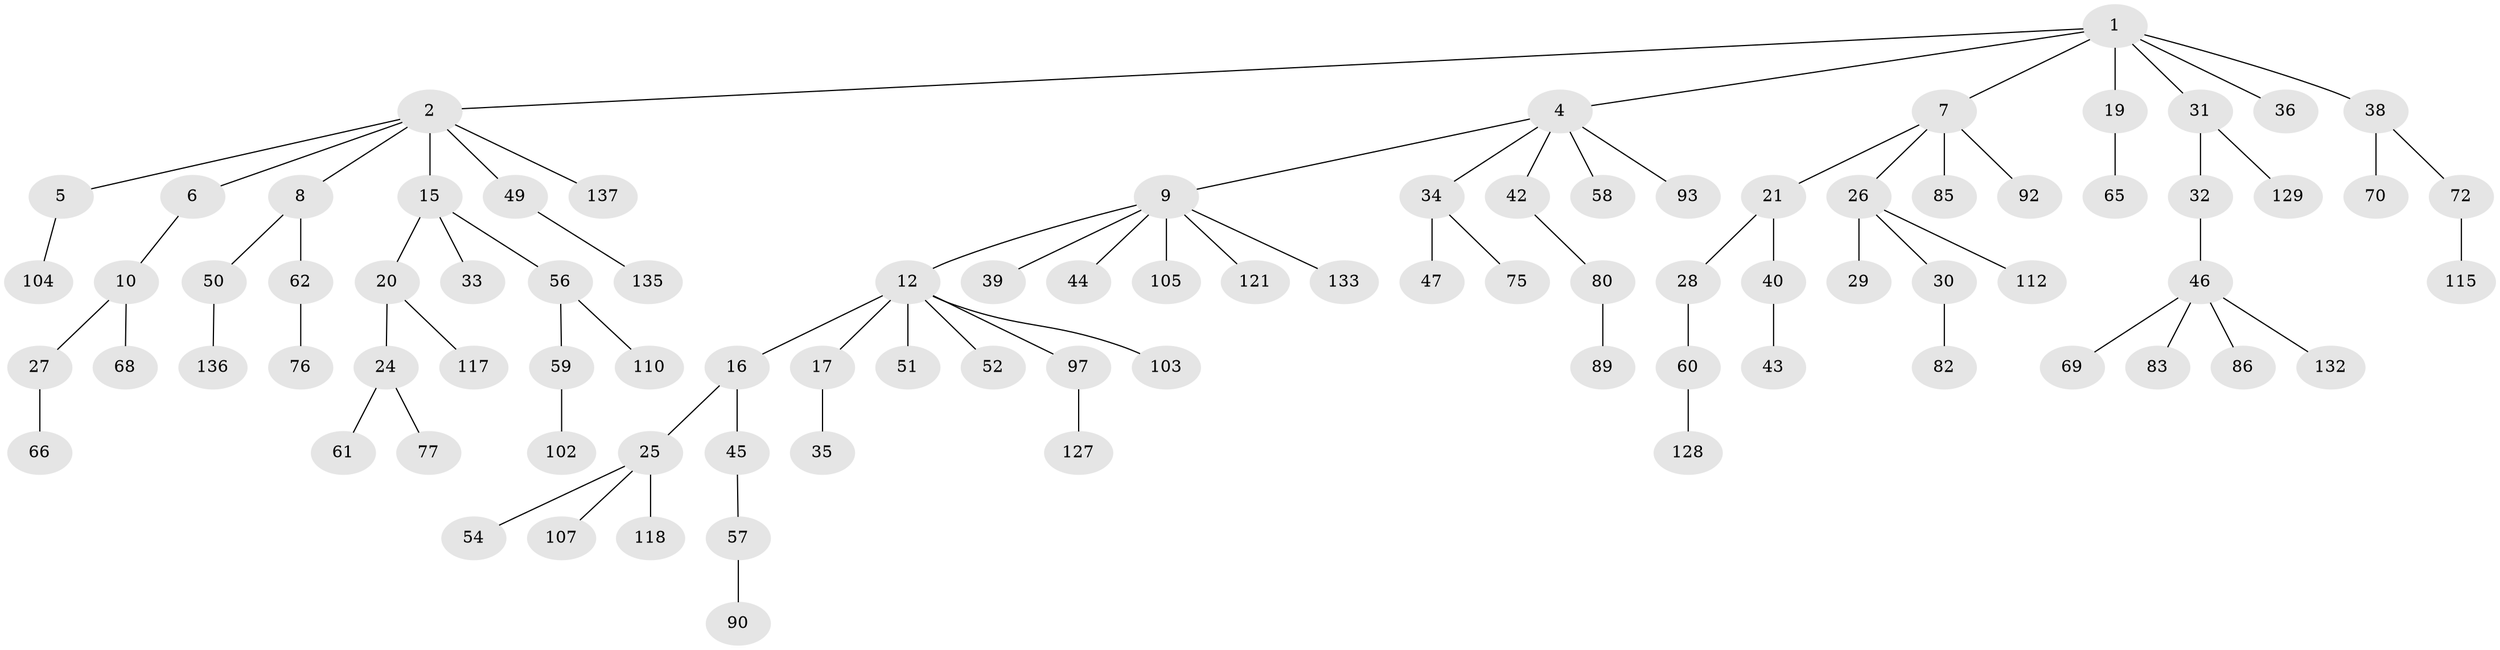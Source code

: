 // original degree distribution, {6: 0.014598540145985401, 4: 0.029197080291970802, 5: 0.0364963503649635, 2: 0.31386861313868614, 3: 0.1386861313868613, 7: 0.014598540145985401, 1: 0.45255474452554745}
// Generated by graph-tools (version 1.1) at 2025/11/02/27/25 16:11:27]
// undirected, 88 vertices, 87 edges
graph export_dot {
graph [start="1"]
  node [color=gray90,style=filled];
  1 [super="+11"];
  2 [super="+3"];
  4 [super="+48"];
  5;
  6 [super="+22"];
  7 [super="+14"];
  8 [super="+18"];
  9 [super="+111"];
  10;
  12 [super="+13"];
  15 [super="+23"];
  16 [super="+53"];
  17 [super="+124"];
  19 [super="+88"];
  20 [super="+98"];
  21;
  24;
  25 [super="+94"];
  26 [super="+130"];
  27 [super="+37"];
  28 [super="+114"];
  29;
  30;
  31 [super="+100"];
  32 [super="+131"];
  33;
  34 [super="+73"];
  35 [super="+74"];
  36;
  38 [super="+41"];
  39 [super="+120"];
  40 [super="+79"];
  42 [super="+71"];
  43;
  44;
  45 [super="+87"];
  46 [super="+55"];
  47;
  49 [super="+67"];
  50 [super="+126"];
  51;
  52 [super="+64"];
  54 [super="+122"];
  56 [super="+81"];
  57;
  58 [super="+91"];
  59 [super="+78"];
  60 [super="+116"];
  61 [super="+63"];
  62;
  65;
  66;
  68 [super="+95"];
  69;
  70;
  72;
  75 [super="+106"];
  76 [super="+125"];
  77 [super="+99"];
  80 [super="+84"];
  82;
  83 [super="+108"];
  85;
  86;
  89 [super="+123"];
  90 [super="+113"];
  92 [super="+109"];
  93 [super="+96"];
  97 [super="+101"];
  102;
  103;
  104;
  105 [super="+119"];
  107 [super="+134"];
  110;
  112;
  115;
  117;
  118;
  121;
  127;
  128;
  129;
  132;
  133;
  135;
  136;
  137;
  1 -- 2;
  1 -- 4;
  1 -- 7;
  1 -- 31;
  1 -- 36;
  1 -- 19;
  1 -- 38;
  2 -- 6;
  2 -- 137;
  2 -- 49;
  2 -- 5;
  2 -- 8;
  2 -- 15;
  4 -- 9;
  4 -- 34;
  4 -- 42;
  4 -- 58;
  4 -- 93;
  5 -- 104;
  6 -- 10;
  7 -- 26;
  7 -- 85;
  7 -- 92;
  7 -- 21;
  8 -- 50;
  8 -- 62;
  9 -- 12;
  9 -- 39;
  9 -- 44;
  9 -- 105;
  9 -- 121;
  9 -- 133;
  10 -- 27;
  10 -- 68;
  12 -- 16;
  12 -- 17;
  12 -- 51;
  12 -- 52;
  12 -- 97;
  12 -- 103;
  15 -- 20;
  15 -- 33;
  15 -- 56;
  16 -- 25;
  16 -- 45;
  17 -- 35;
  19 -- 65;
  20 -- 24;
  20 -- 117;
  21 -- 28;
  21 -- 40;
  24 -- 61;
  24 -- 77;
  25 -- 54;
  25 -- 107;
  25 -- 118;
  26 -- 29;
  26 -- 30;
  26 -- 112;
  27 -- 66;
  28 -- 60;
  30 -- 82;
  31 -- 32;
  31 -- 129;
  32 -- 46;
  34 -- 47;
  34 -- 75;
  38 -- 70;
  38 -- 72;
  40 -- 43;
  42 -- 80;
  45 -- 57;
  46 -- 83;
  46 -- 132;
  46 -- 69;
  46 -- 86;
  49 -- 135;
  50 -- 136;
  56 -- 59;
  56 -- 110;
  57 -- 90;
  59 -- 102;
  60 -- 128;
  62 -- 76;
  72 -- 115;
  80 -- 89;
  97 -- 127;
}
